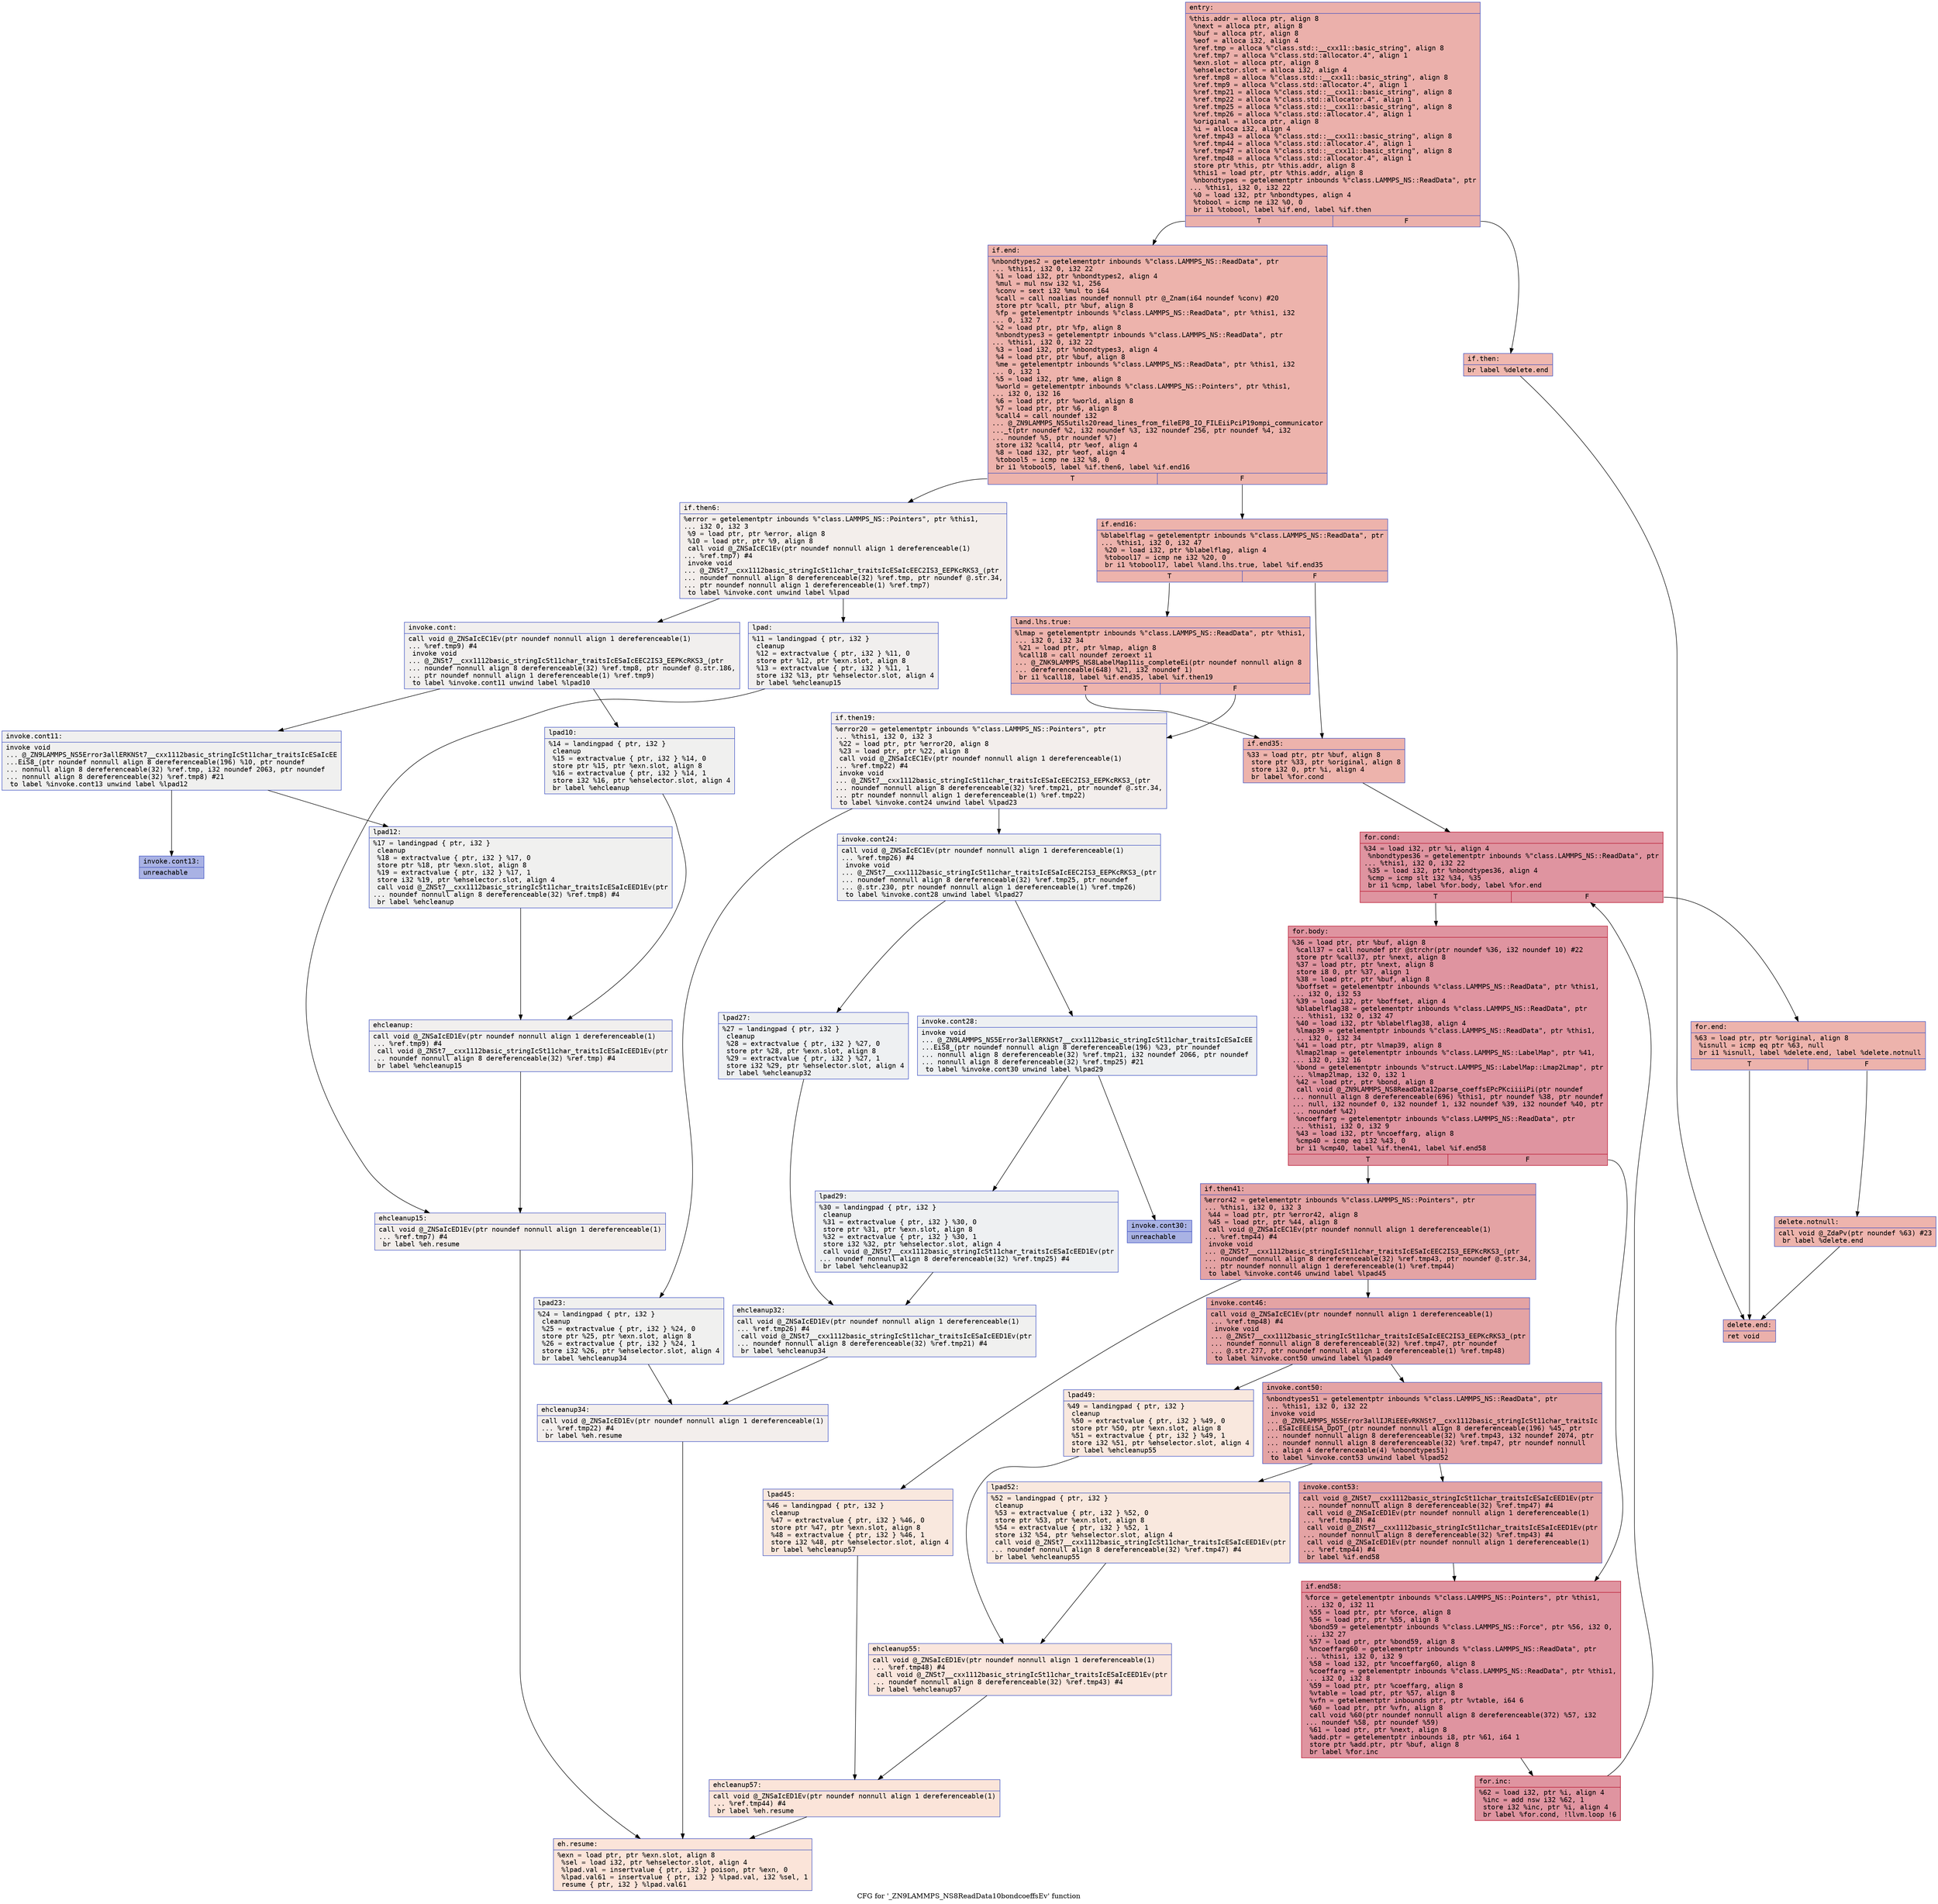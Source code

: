 digraph "CFG for '_ZN9LAMMPS_NS8ReadData10bondcoeffsEv' function" {
	label="CFG for '_ZN9LAMMPS_NS8ReadData10bondcoeffsEv' function";

	Node0x55c7e08b89c0 [shape=record,color="#3d50c3ff", style=filled, fillcolor="#d24b4070" fontname="Courier",label="{entry:\l|  %this.addr = alloca ptr, align 8\l  %next = alloca ptr, align 8\l  %buf = alloca ptr, align 8\l  %eof = alloca i32, align 4\l  %ref.tmp = alloca %\"class.std::__cxx11::basic_string\", align 8\l  %ref.tmp7 = alloca %\"class.std::allocator.4\", align 1\l  %exn.slot = alloca ptr, align 8\l  %ehselector.slot = alloca i32, align 4\l  %ref.tmp8 = alloca %\"class.std::__cxx11::basic_string\", align 8\l  %ref.tmp9 = alloca %\"class.std::allocator.4\", align 1\l  %ref.tmp21 = alloca %\"class.std::__cxx11::basic_string\", align 8\l  %ref.tmp22 = alloca %\"class.std::allocator.4\", align 1\l  %ref.tmp25 = alloca %\"class.std::__cxx11::basic_string\", align 8\l  %ref.tmp26 = alloca %\"class.std::allocator.4\", align 1\l  %original = alloca ptr, align 8\l  %i = alloca i32, align 4\l  %ref.tmp43 = alloca %\"class.std::__cxx11::basic_string\", align 8\l  %ref.tmp44 = alloca %\"class.std::allocator.4\", align 1\l  %ref.tmp47 = alloca %\"class.std::__cxx11::basic_string\", align 8\l  %ref.tmp48 = alloca %\"class.std::allocator.4\", align 1\l  store ptr %this, ptr %this.addr, align 8\l  %this1 = load ptr, ptr %this.addr, align 8\l  %nbondtypes = getelementptr inbounds %\"class.LAMMPS_NS::ReadData\", ptr\l... %this1, i32 0, i32 22\l  %0 = load i32, ptr %nbondtypes, align 4\l  %tobool = icmp ne i32 %0, 0\l  br i1 %tobool, label %if.end, label %if.then\l|{<s0>T|<s1>F}}"];
	Node0x55c7e08b89c0:s0 -> Node0x55c7e08bd360[tooltip="entry -> if.end\nProbability 62.50%" ];
	Node0x55c7e08b89c0:s1 -> Node0x55c7e08bd3d0[tooltip="entry -> if.then\nProbability 37.50%" ];
	Node0x55c7e08bd3d0 [shape=record,color="#3d50c3ff", style=filled, fillcolor="#dc5d4a70" fontname="Courier",label="{if.then:\l|  br label %delete.end\l}"];
	Node0x55c7e08bd3d0 -> Node0x55c7e08be1a0[tooltip="if.then -> delete.end\nProbability 100.00%" ];
	Node0x55c7e08bd360 [shape=record,color="#3d50c3ff", style=filled, fillcolor="#d6524470" fontname="Courier",label="{if.end:\l|  %nbondtypes2 = getelementptr inbounds %\"class.LAMMPS_NS::ReadData\", ptr\l... %this1, i32 0, i32 22\l  %1 = load i32, ptr %nbondtypes2, align 4\l  %mul = mul nsw i32 %1, 256\l  %conv = sext i32 %mul to i64\l  %call = call noalias noundef nonnull ptr @_Znam(i64 noundef %conv) #20\l  store ptr %call, ptr %buf, align 8\l  %fp = getelementptr inbounds %\"class.LAMMPS_NS::ReadData\", ptr %this1, i32\l... 0, i32 7\l  %2 = load ptr, ptr %fp, align 8\l  %nbondtypes3 = getelementptr inbounds %\"class.LAMMPS_NS::ReadData\", ptr\l... %this1, i32 0, i32 22\l  %3 = load i32, ptr %nbondtypes3, align 4\l  %4 = load ptr, ptr %buf, align 8\l  %me = getelementptr inbounds %\"class.LAMMPS_NS::ReadData\", ptr %this1, i32\l... 0, i32 1\l  %5 = load i32, ptr %me, align 8\l  %world = getelementptr inbounds %\"class.LAMMPS_NS::Pointers\", ptr %this1,\l... i32 0, i32 16\l  %6 = load ptr, ptr %world, align 8\l  %7 = load ptr, ptr %6, align 8\l  %call4 = call noundef i32\l... @_ZN9LAMMPS_NS5utils20read_lines_from_fileEP8_IO_FILEiiPciP19ompi_communicator\l..._t(ptr noundef %2, i32 noundef %3, i32 noundef 256, ptr noundef %4, i32\l... noundef %5, ptr noundef %7)\l  store i32 %call4, ptr %eof, align 4\l  %8 = load i32, ptr %eof, align 4\l  %tobool5 = icmp ne i32 %8, 0\l  br i1 %tobool5, label %if.then6, label %if.end16\l|{<s0>T|<s1>F}}"];
	Node0x55c7e08bd360:s0 -> Node0x55c7e08bf150[tooltip="if.end -> if.then6\nProbability 0.00%" ];
	Node0x55c7e08bd360:s1 -> Node0x55c7e08bf1a0[tooltip="if.end -> if.end16\nProbability 100.00%" ];
	Node0x55c7e08bf150 [shape=record,color="#3d50c3ff", style=filled, fillcolor="#e5d8d170" fontname="Courier",label="{if.then6:\l|  %error = getelementptr inbounds %\"class.LAMMPS_NS::Pointers\", ptr %this1,\l... i32 0, i32 3\l  %9 = load ptr, ptr %error, align 8\l  %10 = load ptr, ptr %9, align 8\l  call void @_ZNSaIcEC1Ev(ptr noundef nonnull align 1 dereferenceable(1)\l... %ref.tmp7) #4\l  invoke void\l... @_ZNSt7__cxx1112basic_stringIcSt11char_traitsIcESaIcEEC2IS3_EEPKcRKS3_(ptr\l... noundef nonnull align 8 dereferenceable(32) %ref.tmp, ptr noundef @.str.34,\l... ptr noundef nonnull align 1 dereferenceable(1) %ref.tmp7)\l          to label %invoke.cont unwind label %lpad\l}"];
	Node0x55c7e08bf150 -> Node0x55c7e08bf630[tooltip="if.then6 -> invoke.cont\nProbability 50.00%" ];
	Node0x55c7e08bf150 -> Node0x55c7e08bf6b0[tooltip="if.then6 -> lpad\nProbability 50.00%" ];
	Node0x55c7e08bf630 [shape=record,color="#3d50c3ff", style=filled, fillcolor="#e0dbd870" fontname="Courier",label="{invoke.cont:\l|  call void @_ZNSaIcEC1Ev(ptr noundef nonnull align 1 dereferenceable(1)\l... %ref.tmp9) #4\l  invoke void\l... @_ZNSt7__cxx1112basic_stringIcSt11char_traitsIcESaIcEEC2IS3_EEPKcRKS3_(ptr\l... noundef nonnull align 8 dereferenceable(32) %ref.tmp8, ptr noundef @.str.186,\l... ptr noundef nonnull align 1 dereferenceable(1) %ref.tmp9)\l          to label %invoke.cont11 unwind label %lpad10\l}"];
	Node0x55c7e08bf630 -> Node0x55c7e08bf9d0[tooltip="invoke.cont -> invoke.cont11\nProbability 50.00%" ];
	Node0x55c7e08bf630 -> Node0x55c7e08bfa20[tooltip="invoke.cont -> lpad10\nProbability 50.00%" ];
	Node0x55c7e08bf9d0 [shape=record,color="#3d50c3ff", style=filled, fillcolor="#dedcdb70" fontname="Courier",label="{invoke.cont11:\l|  invoke void\l... @_ZN9LAMMPS_NS5Error3allERKNSt7__cxx1112basic_stringIcSt11char_traitsIcESaIcEE\l...EiS8_(ptr noundef nonnull align 8 dereferenceable(196) %10, ptr noundef\l... nonnull align 8 dereferenceable(32) %ref.tmp, i32 noundef 2063, ptr noundef\l... nonnull align 8 dereferenceable(32) %ref.tmp8) #21\l          to label %invoke.cont13 unwind label %lpad12\l}"];
	Node0x55c7e08bf9d0 -> Node0x55c7e08bf980[tooltip="invoke.cont11 -> invoke.cont13\nProbability 0.00%" ];
	Node0x55c7e08bf9d0 -> Node0x55c7e08bfc80[tooltip="invoke.cont11 -> lpad12\nProbability 100.00%" ];
	Node0x55c7e08bf980 [shape=record,color="#3d50c3ff", style=filled, fillcolor="#3d50c370" fontname="Courier",label="{invoke.cont13:\l|  unreachable\l}"];
	Node0x55c7e08bf6b0 [shape=record,color="#3d50c3ff", style=filled, fillcolor="#e0dbd870" fontname="Courier",label="{lpad:\l|  %11 = landingpad \{ ptr, i32 \}\l          cleanup\l  %12 = extractvalue \{ ptr, i32 \} %11, 0\l  store ptr %12, ptr %exn.slot, align 8\l  %13 = extractvalue \{ ptr, i32 \} %11, 1\l  store i32 %13, ptr %ehselector.slot, align 4\l  br label %ehcleanup15\l}"];
	Node0x55c7e08bf6b0 -> Node0x55c7e08c01e0[tooltip="lpad -> ehcleanup15\nProbability 100.00%" ];
	Node0x55c7e08bfa20 [shape=record,color="#3d50c3ff", style=filled, fillcolor="#dedcdb70" fontname="Courier",label="{lpad10:\l|  %14 = landingpad \{ ptr, i32 \}\l          cleanup\l  %15 = extractvalue \{ ptr, i32 \} %14, 0\l  store ptr %15, ptr %exn.slot, align 8\l  %16 = extractvalue \{ ptr, i32 \} %14, 1\l  store i32 %16, ptr %ehselector.slot, align 4\l  br label %ehcleanup\l}"];
	Node0x55c7e08bfa20 -> Node0x55c7e08c0530[tooltip="lpad10 -> ehcleanup\nProbability 100.00%" ];
	Node0x55c7e08bfc80 [shape=record,color="#3d50c3ff", style=filled, fillcolor="#dedcdb70" fontname="Courier",label="{lpad12:\l|  %17 = landingpad \{ ptr, i32 \}\l          cleanup\l  %18 = extractvalue \{ ptr, i32 \} %17, 0\l  store ptr %18, ptr %exn.slot, align 8\l  %19 = extractvalue \{ ptr, i32 \} %17, 1\l  store i32 %19, ptr %ehselector.slot, align 4\l  call void @_ZNSt7__cxx1112basic_stringIcSt11char_traitsIcESaIcEED1Ev(ptr\l... noundef nonnull align 8 dereferenceable(32) %ref.tmp8) #4\l  br label %ehcleanup\l}"];
	Node0x55c7e08bfc80 -> Node0x55c7e08c0530[tooltip="lpad12 -> ehcleanup\nProbability 100.00%" ];
	Node0x55c7e08c0530 [shape=record,color="#3d50c3ff", style=filled, fillcolor="#e0dbd870" fontname="Courier",label="{ehcleanup:\l|  call void @_ZNSaIcED1Ev(ptr noundef nonnull align 1 dereferenceable(1)\l... %ref.tmp9) #4\l  call void @_ZNSt7__cxx1112basic_stringIcSt11char_traitsIcESaIcEED1Ev(ptr\l... noundef nonnull align 8 dereferenceable(32) %ref.tmp) #4\l  br label %ehcleanup15\l}"];
	Node0x55c7e08c0530 -> Node0x55c7e08c01e0[tooltip="ehcleanup -> ehcleanup15\nProbability 100.00%" ];
	Node0x55c7e08c01e0 [shape=record,color="#3d50c3ff", style=filled, fillcolor="#e5d8d170" fontname="Courier",label="{ehcleanup15:\l|  call void @_ZNSaIcED1Ev(ptr noundef nonnull align 1 dereferenceable(1)\l... %ref.tmp7) #4\l  br label %eh.resume\l}"];
	Node0x55c7e08c01e0 -> Node0x55c7e08c10e0[tooltip="ehcleanup15 -> eh.resume\nProbability 100.00%" ];
	Node0x55c7e08bf1a0 [shape=record,color="#3d50c3ff", style=filled, fillcolor="#d6524470" fontname="Courier",label="{if.end16:\l|  %blabelflag = getelementptr inbounds %\"class.LAMMPS_NS::ReadData\", ptr\l... %this1, i32 0, i32 47\l  %20 = load i32, ptr %blabelflag, align 4\l  %tobool17 = icmp ne i32 %20, 0\l  br i1 %tobool17, label %land.lhs.true, label %if.end35\l|{<s0>T|<s1>F}}"];
	Node0x55c7e08bf1a0:s0 -> Node0x55c7e08c13d0[tooltip="if.end16 -> land.lhs.true\nProbability 62.50%" ];
	Node0x55c7e08bf1a0:s1 -> Node0x55c7e08c1450[tooltip="if.end16 -> if.end35\nProbability 37.50%" ];
	Node0x55c7e08c13d0 [shape=record,color="#3d50c3ff", style=filled, fillcolor="#d8564670" fontname="Courier",label="{land.lhs.true:\l|  %lmap = getelementptr inbounds %\"class.LAMMPS_NS::ReadData\", ptr %this1,\l... i32 0, i32 34\l  %21 = load ptr, ptr %lmap, align 8\l  %call18 = call noundef zeroext i1\l... @_ZNK9LAMMPS_NS8LabelMap11is_completeEi(ptr noundef nonnull align 8\l... dereferenceable(648) %21, i32 noundef 1)\l  br i1 %call18, label %if.end35, label %if.then19\l|{<s0>T|<s1>F}}"];
	Node0x55c7e08c13d0:s0 -> Node0x55c7e08c1450[tooltip="land.lhs.true -> if.end35\nProbability 100.00%" ];
	Node0x55c7e08c13d0:s1 -> Node0x55c7e08c1870[tooltip="land.lhs.true -> if.then19\nProbability 0.00%" ];
	Node0x55c7e08c1870 [shape=record,color="#3d50c3ff", style=filled, fillcolor="#e3d9d370" fontname="Courier",label="{if.then19:\l|  %error20 = getelementptr inbounds %\"class.LAMMPS_NS::Pointers\", ptr\l... %this1, i32 0, i32 3\l  %22 = load ptr, ptr %error20, align 8\l  %23 = load ptr, ptr %22, align 8\l  call void @_ZNSaIcEC1Ev(ptr noundef nonnull align 1 dereferenceable(1)\l... %ref.tmp22) #4\l  invoke void\l... @_ZNSt7__cxx1112basic_stringIcSt11char_traitsIcESaIcEEC2IS3_EEPKcRKS3_(ptr\l... noundef nonnull align 8 dereferenceable(32) %ref.tmp21, ptr noundef @.str.34,\l... ptr noundef nonnull align 1 dereferenceable(1) %ref.tmp22)\l          to label %invoke.cont24 unwind label %lpad23\l}"];
	Node0x55c7e08c1870 -> Node0x55c7e08c1cb0[tooltip="if.then19 -> invoke.cont24\nProbability 50.00%" ];
	Node0x55c7e08c1870 -> Node0x55c7e08c1d00[tooltip="if.then19 -> lpad23\nProbability 50.00%" ];
	Node0x55c7e08c1cb0 [shape=record,color="#3d50c3ff", style=filled, fillcolor="#dedcdb70" fontname="Courier",label="{invoke.cont24:\l|  call void @_ZNSaIcEC1Ev(ptr noundef nonnull align 1 dereferenceable(1)\l... %ref.tmp26) #4\l  invoke void\l... @_ZNSt7__cxx1112basic_stringIcSt11char_traitsIcESaIcEEC2IS3_EEPKcRKS3_(ptr\l... noundef nonnull align 8 dereferenceable(32) %ref.tmp25, ptr noundef\l... @.str.230, ptr noundef nonnull align 1 dereferenceable(1) %ref.tmp26)\l          to label %invoke.cont28 unwind label %lpad27\l}"];
	Node0x55c7e08c1cb0 -> Node0x55c7e08c2020[tooltip="invoke.cont24 -> invoke.cont28\nProbability 50.00%" ];
	Node0x55c7e08c1cb0 -> Node0x55c7e08c2070[tooltip="invoke.cont24 -> lpad27\nProbability 50.00%" ];
	Node0x55c7e08c2020 [shape=record,color="#3d50c3ff", style=filled, fillcolor="#d9dce170" fontname="Courier",label="{invoke.cont28:\l|  invoke void\l... @_ZN9LAMMPS_NS5Error3allERKNSt7__cxx1112basic_stringIcSt11char_traitsIcESaIcEE\l...EiS8_(ptr noundef nonnull align 8 dereferenceable(196) %23, ptr noundef\l... nonnull align 8 dereferenceable(32) %ref.tmp21, i32 noundef 2066, ptr noundef\l... nonnull align 8 dereferenceable(32) %ref.tmp25) #21\l          to label %invoke.cont30 unwind label %lpad29\l}"];
	Node0x55c7e08c2020 -> Node0x55c7e08c1fd0[tooltip="invoke.cont28 -> invoke.cont30\nProbability 0.00%" ];
	Node0x55c7e08c2020 -> Node0x55c7e08c2390[tooltip="invoke.cont28 -> lpad29\nProbability 100.00%" ];
	Node0x55c7e08c1fd0 [shape=record,color="#3d50c3ff", style=filled, fillcolor="#3d50c370" fontname="Courier",label="{invoke.cont30:\l|  unreachable\l}"];
	Node0x55c7e08c1d00 [shape=record,color="#3d50c3ff", style=filled, fillcolor="#dedcdb70" fontname="Courier",label="{lpad23:\l|  %24 = landingpad \{ ptr, i32 \}\l          cleanup\l  %25 = extractvalue \{ ptr, i32 \} %24, 0\l  store ptr %25, ptr %exn.slot, align 8\l  %26 = extractvalue \{ ptr, i32 \} %24, 1\l  store i32 %26, ptr %ehselector.slot, align 4\l  br label %ehcleanup34\l}"];
	Node0x55c7e08c1d00 -> Node0x55c7e08c2950[tooltip="lpad23 -> ehcleanup34\nProbability 100.00%" ];
	Node0x55c7e08c2070 [shape=record,color="#3d50c3ff", style=filled, fillcolor="#d9dce170" fontname="Courier",label="{lpad27:\l|  %27 = landingpad \{ ptr, i32 \}\l          cleanup\l  %28 = extractvalue \{ ptr, i32 \} %27, 0\l  store ptr %28, ptr %exn.slot, align 8\l  %29 = extractvalue \{ ptr, i32 \} %27, 1\l  store i32 %29, ptr %ehselector.slot, align 4\l  br label %ehcleanup32\l}"];
	Node0x55c7e08c2070 -> Node0x55c7e08c2ca0[tooltip="lpad27 -> ehcleanup32\nProbability 100.00%" ];
	Node0x55c7e08c2390 [shape=record,color="#3d50c3ff", style=filled, fillcolor="#d9dce170" fontname="Courier",label="{lpad29:\l|  %30 = landingpad \{ ptr, i32 \}\l          cleanup\l  %31 = extractvalue \{ ptr, i32 \} %30, 0\l  store ptr %31, ptr %exn.slot, align 8\l  %32 = extractvalue \{ ptr, i32 \} %30, 1\l  store i32 %32, ptr %ehselector.slot, align 4\l  call void @_ZNSt7__cxx1112basic_stringIcSt11char_traitsIcESaIcEED1Ev(ptr\l... noundef nonnull align 8 dereferenceable(32) %ref.tmp25) #4\l  br label %ehcleanup32\l}"];
	Node0x55c7e08c2390 -> Node0x55c7e08c2ca0[tooltip="lpad29 -> ehcleanup32\nProbability 100.00%" ];
	Node0x55c7e08c2ca0 [shape=record,color="#3d50c3ff", style=filled, fillcolor="#dedcdb70" fontname="Courier",label="{ehcleanup32:\l|  call void @_ZNSaIcED1Ev(ptr noundef nonnull align 1 dereferenceable(1)\l... %ref.tmp26) #4\l  call void @_ZNSt7__cxx1112basic_stringIcSt11char_traitsIcESaIcEED1Ev(ptr\l... noundef nonnull align 8 dereferenceable(32) %ref.tmp21) #4\l  br label %ehcleanup34\l}"];
	Node0x55c7e08c2ca0 -> Node0x55c7e08c2950[tooltip="ehcleanup32 -> ehcleanup34\nProbability 100.00%" ];
	Node0x55c7e08c2950 [shape=record,color="#3d50c3ff", style=filled, fillcolor="#e3d9d370" fontname="Courier",label="{ehcleanup34:\l|  call void @_ZNSaIcED1Ev(ptr noundef nonnull align 1 dereferenceable(1)\l... %ref.tmp22) #4\l  br label %eh.resume\l}"];
	Node0x55c7e08c2950 -> Node0x55c7e08c10e0[tooltip="ehcleanup34 -> eh.resume\nProbability 100.00%" ];
	Node0x55c7e08c1450 [shape=record,color="#3d50c3ff", style=filled, fillcolor="#d6524470" fontname="Courier",label="{if.end35:\l|  %33 = load ptr, ptr %buf, align 8\l  store ptr %33, ptr %original, align 8\l  store i32 0, ptr %i, align 4\l  br label %for.cond\l}"];
	Node0x55c7e08c1450 -> Node0x55c7e08c3780[tooltip="if.end35 -> for.cond\nProbability 100.00%" ];
	Node0x55c7e08c3780 [shape=record,color="#b70d28ff", style=filled, fillcolor="#b70d2870" fontname="Courier",label="{for.cond:\l|  %34 = load i32, ptr %i, align 4\l  %nbondtypes36 = getelementptr inbounds %\"class.LAMMPS_NS::ReadData\", ptr\l... %this1, i32 0, i32 22\l  %35 = load i32, ptr %nbondtypes36, align 4\l  %cmp = icmp slt i32 %34, %35\l  br i1 %cmp, label %for.body, label %for.end\l|{<s0>T|<s1>F}}"];
	Node0x55c7e08c3780:s0 -> Node0x55c7e08c3ac0[tooltip="for.cond -> for.body\nProbability 96.88%" ];
	Node0x55c7e08c3780:s1 -> Node0x55c7e08c3b40[tooltip="for.cond -> for.end\nProbability 3.12%" ];
	Node0x55c7e08c3ac0 [shape=record,color="#b70d28ff", style=filled, fillcolor="#b70d2870" fontname="Courier",label="{for.body:\l|  %36 = load ptr, ptr %buf, align 8\l  %call37 = call noundef ptr @strchr(ptr noundef %36, i32 noundef 10) #22\l  store ptr %call37, ptr %next, align 8\l  %37 = load ptr, ptr %next, align 8\l  store i8 0, ptr %37, align 1\l  %38 = load ptr, ptr %buf, align 8\l  %boffset = getelementptr inbounds %\"class.LAMMPS_NS::ReadData\", ptr %this1,\l... i32 0, i32 53\l  %39 = load i32, ptr %boffset, align 4\l  %blabelflag38 = getelementptr inbounds %\"class.LAMMPS_NS::ReadData\", ptr\l... %this1, i32 0, i32 47\l  %40 = load i32, ptr %blabelflag38, align 4\l  %lmap39 = getelementptr inbounds %\"class.LAMMPS_NS::ReadData\", ptr %this1,\l... i32 0, i32 34\l  %41 = load ptr, ptr %lmap39, align 8\l  %lmap2lmap = getelementptr inbounds %\"class.LAMMPS_NS::LabelMap\", ptr %41,\l... i32 0, i32 16\l  %bond = getelementptr inbounds %\"struct.LAMMPS_NS::LabelMap::Lmap2Lmap\", ptr\l... %lmap2lmap, i32 0, i32 1\l  %42 = load ptr, ptr %bond, align 8\l  call void @_ZN9LAMMPS_NS8ReadData12parse_coeffsEPcPKciiiiPi(ptr noundef\l... nonnull align 8 dereferenceable(696) %this1, ptr noundef %38, ptr noundef\l... null, i32 noundef 0, i32 noundef 1, i32 noundef %39, i32 noundef %40, ptr\l... noundef %42)\l  %ncoeffarg = getelementptr inbounds %\"class.LAMMPS_NS::ReadData\", ptr\l... %this1, i32 0, i32 9\l  %43 = load i32, ptr %ncoeffarg, align 8\l  %cmp40 = icmp eq i32 %43, 0\l  br i1 %cmp40, label %if.then41, label %if.end58\l|{<s0>T|<s1>F}}"];
	Node0x55c7e08c3ac0:s0 -> Node0x55c7e08c4b80[tooltip="for.body -> if.then41\nProbability 37.50%" ];
	Node0x55c7e08c3ac0:s1 -> Node0x55c7e08c4c00[tooltip="for.body -> if.end58\nProbability 62.50%" ];
	Node0x55c7e08c4b80 [shape=record,color="#3d50c3ff", style=filled, fillcolor="#c32e3170" fontname="Courier",label="{if.then41:\l|  %error42 = getelementptr inbounds %\"class.LAMMPS_NS::Pointers\", ptr\l... %this1, i32 0, i32 3\l  %44 = load ptr, ptr %error42, align 8\l  %45 = load ptr, ptr %44, align 8\l  call void @_ZNSaIcEC1Ev(ptr noundef nonnull align 1 dereferenceable(1)\l... %ref.tmp44) #4\l  invoke void\l... @_ZNSt7__cxx1112basic_stringIcSt11char_traitsIcESaIcEEC2IS3_EEPKcRKS3_(ptr\l... noundef nonnull align 8 dereferenceable(32) %ref.tmp43, ptr noundef @.str.34,\l... ptr noundef nonnull align 1 dereferenceable(1) %ref.tmp44)\l          to label %invoke.cont46 unwind label %lpad45\l}"];
	Node0x55c7e08c4b80 -> Node0x55c7e08c5070[tooltip="if.then41 -> invoke.cont46\nProbability 100.00%" ];
	Node0x55c7e08c4b80 -> Node0x55c7e08c50f0[tooltip="if.then41 -> lpad45\nProbability 0.00%" ];
	Node0x55c7e08c5070 [shape=record,color="#3d50c3ff", style=filled, fillcolor="#c32e3170" fontname="Courier",label="{invoke.cont46:\l|  call void @_ZNSaIcEC1Ev(ptr noundef nonnull align 1 dereferenceable(1)\l... %ref.tmp48) #4\l  invoke void\l... @_ZNSt7__cxx1112basic_stringIcSt11char_traitsIcESaIcEEC2IS3_EEPKcRKS3_(ptr\l... noundef nonnull align 8 dereferenceable(32) %ref.tmp47, ptr noundef\l... @.str.277, ptr noundef nonnull align 1 dereferenceable(1) %ref.tmp48)\l          to label %invoke.cont50 unwind label %lpad49\l}"];
	Node0x55c7e08c5070 -> Node0x55c7e08c5410[tooltip="invoke.cont46 -> invoke.cont50\nProbability 100.00%" ];
	Node0x55c7e08c5070 -> Node0x55c7e08c5460[tooltip="invoke.cont46 -> lpad49\nProbability 0.00%" ];
	Node0x55c7e08c5410 [shape=record,color="#3d50c3ff", style=filled, fillcolor="#c32e3170" fontname="Courier",label="{invoke.cont50:\l|  %nbondtypes51 = getelementptr inbounds %\"class.LAMMPS_NS::ReadData\", ptr\l... %this1, i32 0, i32 22\l  invoke void\l... @_ZN9LAMMPS_NS5Error3allIJRiEEEvRKNSt7__cxx1112basic_stringIcSt11char_traitsIc\l...ESaIcEEEiSA_DpOT_(ptr noundef nonnull align 8 dereferenceable(196) %45, ptr\l... noundef nonnull align 8 dereferenceable(32) %ref.tmp43, i32 noundef 2074, ptr\l... noundef nonnull align 8 dereferenceable(32) %ref.tmp47, ptr noundef nonnull\l... align 4 dereferenceable(4) %nbondtypes51)\l          to label %invoke.cont53 unwind label %lpad52\l}"];
	Node0x55c7e08c5410 -> Node0x55c7e08c53c0[tooltip="invoke.cont50 -> invoke.cont53\nProbability 100.00%" ];
	Node0x55c7e08c5410 -> Node0x55c7e08c5880[tooltip="invoke.cont50 -> lpad52\nProbability 0.00%" ];
	Node0x55c7e08c53c0 [shape=record,color="#3d50c3ff", style=filled, fillcolor="#c32e3170" fontname="Courier",label="{invoke.cont53:\l|  call void @_ZNSt7__cxx1112basic_stringIcSt11char_traitsIcESaIcEED1Ev(ptr\l... noundef nonnull align 8 dereferenceable(32) %ref.tmp47) #4\l  call void @_ZNSaIcED1Ev(ptr noundef nonnull align 1 dereferenceable(1)\l... %ref.tmp48) #4\l  call void @_ZNSt7__cxx1112basic_stringIcSt11char_traitsIcESaIcEED1Ev(ptr\l... noundef nonnull align 8 dereferenceable(32) %ref.tmp43) #4\l  call void @_ZNSaIcED1Ev(ptr noundef nonnull align 1 dereferenceable(1)\l... %ref.tmp44) #4\l  br label %if.end58\l}"];
	Node0x55c7e08c53c0 -> Node0x55c7e08c4c00[tooltip="invoke.cont53 -> if.end58\nProbability 100.00%" ];
	Node0x55c7e08c50f0 [shape=record,color="#3d50c3ff", style=filled, fillcolor="#f2cab570" fontname="Courier",label="{lpad45:\l|  %46 = landingpad \{ ptr, i32 \}\l          cleanup\l  %47 = extractvalue \{ ptr, i32 \} %46, 0\l  store ptr %47, ptr %exn.slot, align 8\l  %48 = extractvalue \{ ptr, i32 \} %46, 1\l  store i32 %48, ptr %ehselector.slot, align 4\l  br label %ehcleanup57\l}"];
	Node0x55c7e08c50f0 -> Node0x55c7e08c6a30[tooltip="lpad45 -> ehcleanup57\nProbability 100.00%" ];
	Node0x55c7e08c5460 [shape=record,color="#3d50c3ff", style=filled, fillcolor="#f2cab570" fontname="Courier",label="{lpad49:\l|  %49 = landingpad \{ ptr, i32 \}\l          cleanup\l  %50 = extractvalue \{ ptr, i32 \} %49, 0\l  store ptr %50, ptr %exn.slot, align 8\l  %51 = extractvalue \{ ptr, i32 \} %49, 1\l  store i32 %51, ptr %ehselector.slot, align 4\l  br label %ehcleanup55\l}"];
	Node0x55c7e08c5460 -> Node0x55c7e08c6d30[tooltip="lpad49 -> ehcleanup55\nProbability 100.00%" ];
	Node0x55c7e08c5880 [shape=record,color="#3d50c3ff", style=filled, fillcolor="#f2cab570" fontname="Courier",label="{lpad52:\l|  %52 = landingpad \{ ptr, i32 \}\l          cleanup\l  %53 = extractvalue \{ ptr, i32 \} %52, 0\l  store ptr %53, ptr %exn.slot, align 8\l  %54 = extractvalue \{ ptr, i32 \} %52, 1\l  store i32 %54, ptr %ehselector.slot, align 4\l  call void @_ZNSt7__cxx1112basic_stringIcSt11char_traitsIcESaIcEED1Ev(ptr\l... noundef nonnull align 8 dereferenceable(32) %ref.tmp47) #4\l  br label %ehcleanup55\l}"];
	Node0x55c7e08c5880 -> Node0x55c7e08c6d30[tooltip="lpad52 -> ehcleanup55\nProbability 100.00%" ];
	Node0x55c7e08c6d30 [shape=record,color="#3d50c3ff", style=filled, fillcolor="#f3c7b170" fontname="Courier",label="{ehcleanup55:\l|  call void @_ZNSaIcED1Ev(ptr noundef nonnull align 1 dereferenceable(1)\l... %ref.tmp48) #4\l  call void @_ZNSt7__cxx1112basic_stringIcSt11char_traitsIcESaIcEED1Ev(ptr\l... noundef nonnull align 8 dereferenceable(32) %ref.tmp43) #4\l  br label %ehcleanup57\l}"];
	Node0x55c7e08c6d30 -> Node0x55c7e08c6a30[tooltip="ehcleanup55 -> ehcleanup57\nProbability 100.00%" ];
	Node0x55c7e08c6a30 [shape=record,color="#3d50c3ff", style=filled, fillcolor="#f5c1a970" fontname="Courier",label="{ehcleanup57:\l|  call void @_ZNSaIcED1Ev(ptr noundef nonnull align 1 dereferenceable(1)\l... %ref.tmp44) #4\l  br label %eh.resume\l}"];
	Node0x55c7e08c6a30 -> Node0x55c7e08c10e0[tooltip="ehcleanup57 -> eh.resume\nProbability 100.00%" ];
	Node0x55c7e08c4c00 [shape=record,color="#b70d28ff", style=filled, fillcolor="#b70d2870" fontname="Courier",label="{if.end58:\l|  %force = getelementptr inbounds %\"class.LAMMPS_NS::Pointers\", ptr %this1,\l... i32 0, i32 11\l  %55 = load ptr, ptr %force, align 8\l  %56 = load ptr, ptr %55, align 8\l  %bond59 = getelementptr inbounds %\"class.LAMMPS_NS::Force\", ptr %56, i32 0,\l... i32 27\l  %57 = load ptr, ptr %bond59, align 8\l  %ncoeffarg60 = getelementptr inbounds %\"class.LAMMPS_NS::ReadData\", ptr\l... %this1, i32 0, i32 9\l  %58 = load i32, ptr %ncoeffarg60, align 8\l  %coeffarg = getelementptr inbounds %\"class.LAMMPS_NS::ReadData\", ptr %this1,\l... i32 0, i32 8\l  %59 = load ptr, ptr %coeffarg, align 8\l  %vtable = load ptr, ptr %57, align 8\l  %vfn = getelementptr inbounds ptr, ptr %vtable, i64 6\l  %60 = load ptr, ptr %vfn, align 8\l  call void %60(ptr noundef nonnull align 8 dereferenceable(372) %57, i32\l... noundef %58, ptr noundef %59)\l  %61 = load ptr, ptr %next, align 8\l  %add.ptr = getelementptr inbounds i8, ptr %61, i64 1\l  store ptr %add.ptr, ptr %buf, align 8\l  br label %for.inc\l}"];
	Node0x55c7e08c4c00 -> Node0x55c7e08c0880[tooltip="if.end58 -> for.inc\nProbability 100.00%" ];
	Node0x55c7e08c0880 [shape=record,color="#b70d28ff", style=filled, fillcolor="#b70d2870" fontname="Courier",label="{for.inc:\l|  %62 = load i32, ptr %i, align 4\l  %inc = add nsw i32 %62, 1\l  store i32 %inc, ptr %i, align 4\l  br label %for.cond, !llvm.loop !6\l}"];
	Node0x55c7e08c0880 -> Node0x55c7e08c3780[tooltip="for.inc -> for.cond\nProbability 100.00%" ];
	Node0x55c7e08c3b40 [shape=record,color="#3d50c3ff", style=filled, fillcolor="#d6524470" fontname="Courier",label="{for.end:\l|  %63 = load ptr, ptr %original, align 8\l  %isnull = icmp eq ptr %63, null\l  br i1 %isnull, label %delete.end, label %delete.notnull\l|{<s0>T|<s1>F}}"];
	Node0x55c7e08c3b40:s0 -> Node0x55c7e08be1a0[tooltip="for.end -> delete.end\nProbability 37.50%" ];
	Node0x55c7e08c3b40:s1 -> Node0x55c7e08c8be0[tooltip="for.end -> delete.notnull\nProbability 62.50%" ];
	Node0x55c7e08c8be0 [shape=record,color="#3d50c3ff", style=filled, fillcolor="#d8564670" fontname="Courier",label="{delete.notnull:\l|  call void @_ZdaPv(ptr noundef %63) #23\l  br label %delete.end\l}"];
	Node0x55c7e08c8be0 -> Node0x55c7e08be1a0[tooltip="delete.notnull -> delete.end\nProbability 100.00%" ];
	Node0x55c7e08be1a0 [shape=record,color="#3d50c3ff", style=filled, fillcolor="#d24b4070" fontname="Courier",label="{delete.end:\l|  ret void\l}"];
	Node0x55c7e08c10e0 [shape=record,color="#3d50c3ff", style=filled, fillcolor="#f5c1a970" fontname="Courier",label="{eh.resume:\l|  %exn = load ptr, ptr %exn.slot, align 8\l  %sel = load i32, ptr %ehselector.slot, align 4\l  %lpad.val = insertvalue \{ ptr, i32 \} poison, ptr %exn, 0\l  %lpad.val61 = insertvalue \{ ptr, i32 \} %lpad.val, i32 %sel, 1\l  resume \{ ptr, i32 \} %lpad.val61\l}"];
}
